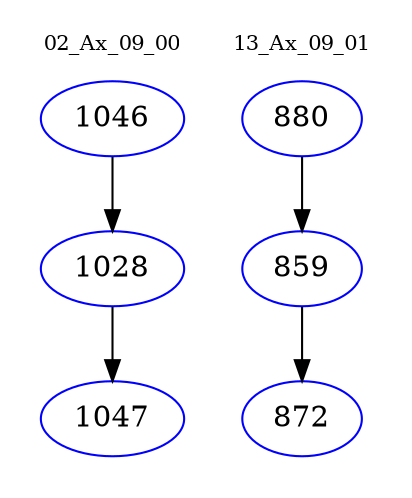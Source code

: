 digraph{
subgraph cluster_0 {
color = white
label = "02_Ax_09_00";
fontsize=10;
T0_1046 [label="1046", color="blue"]
T0_1046 -> T0_1028 [color="black"]
T0_1028 [label="1028", color="blue"]
T0_1028 -> T0_1047 [color="black"]
T0_1047 [label="1047", color="blue"]
}
subgraph cluster_1 {
color = white
label = "13_Ax_09_01";
fontsize=10;
T1_880 [label="880", color="blue"]
T1_880 -> T1_859 [color="black"]
T1_859 [label="859", color="blue"]
T1_859 -> T1_872 [color="black"]
T1_872 [label="872", color="blue"]
}
}

